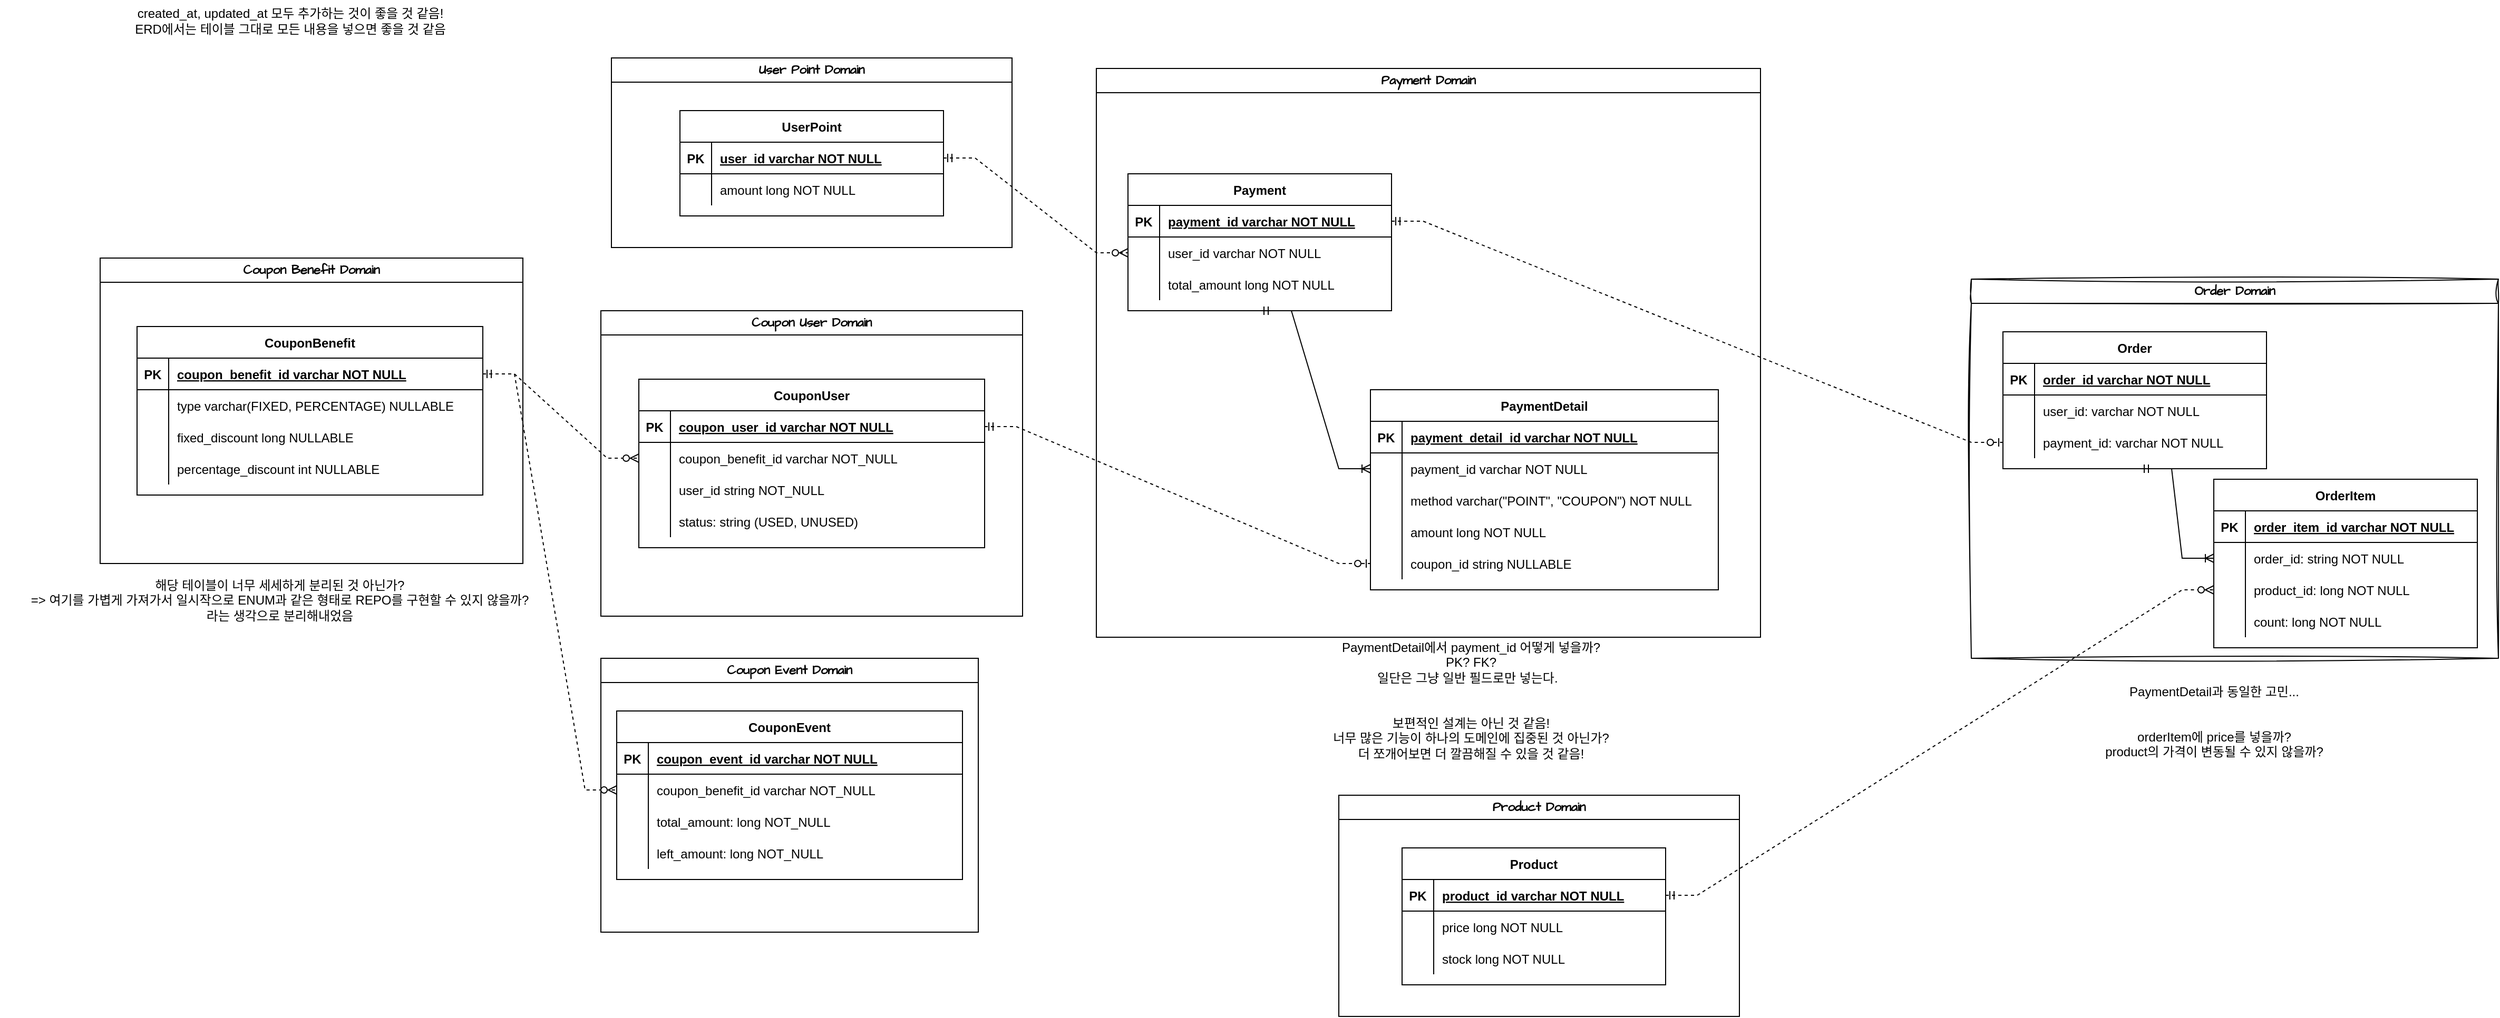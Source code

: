 <mxfile version="26.2.2">
  <diagram id="R2lEEEUBdFMjLlhIrx00" name="Page-1">
    <mxGraphModel dx="2219" dy="795" grid="1" gridSize="10" guides="1" tooltips="1" connect="1" arrows="1" fold="1" page="1" pageScale="1" pageWidth="850" pageHeight="1100" math="0" shadow="0" extFonts="Permanent Marker^https://fonts.googleapis.com/css?family=Permanent+Marker">
      <root>
        <mxCell id="0" />
        <mxCell id="1" parent="0" />
        <mxCell id="3NYh-YT096J-D5SgKYEJ-31" value="User Point Domain" style="swimlane;whiteSpace=wrap;html=1;hachureGap=4;fontFamily=Architects Daughter;fontSource=https%3A%2F%2Ffonts.googleapis.com%2Fcss%3Ffamily%3DArchitects%2BDaughter;" vertex="1" parent="1">
          <mxGeometry x="60" y="160" width="380" height="180" as="geometry" />
        </mxCell>
        <mxCell id="C-vyLk0tnHw3VtMMgP7b-23" value="UserPoint" style="shape=table;startSize=30;container=1;collapsible=1;childLayout=tableLayout;fixedRows=1;rowLines=0;fontStyle=1;align=center;resizeLast=1;" parent="3NYh-YT096J-D5SgKYEJ-31" vertex="1">
          <mxGeometry x="65" y="50" width="250" height="100" as="geometry" />
        </mxCell>
        <mxCell id="C-vyLk0tnHw3VtMMgP7b-24" value="" style="shape=partialRectangle;collapsible=0;dropTarget=0;pointerEvents=0;fillColor=none;points=[[0,0.5],[1,0.5]];portConstraint=eastwest;top=0;left=0;right=0;bottom=1;" parent="C-vyLk0tnHw3VtMMgP7b-23" vertex="1">
          <mxGeometry y="30" width="250" height="30" as="geometry" />
        </mxCell>
        <mxCell id="C-vyLk0tnHw3VtMMgP7b-25" value="PK" style="shape=partialRectangle;overflow=hidden;connectable=0;fillColor=none;top=0;left=0;bottom=0;right=0;fontStyle=1;" parent="C-vyLk0tnHw3VtMMgP7b-24" vertex="1">
          <mxGeometry width="30" height="30" as="geometry">
            <mxRectangle width="30" height="30" as="alternateBounds" />
          </mxGeometry>
        </mxCell>
        <mxCell id="C-vyLk0tnHw3VtMMgP7b-26" value="user_id varchar NOT NULL " style="shape=partialRectangle;overflow=hidden;connectable=0;fillColor=none;top=0;left=0;bottom=0;right=0;align=left;spacingLeft=6;fontStyle=5;" parent="C-vyLk0tnHw3VtMMgP7b-24" vertex="1">
          <mxGeometry x="30" width="220" height="30" as="geometry">
            <mxRectangle width="220" height="30" as="alternateBounds" />
          </mxGeometry>
        </mxCell>
        <mxCell id="C-vyLk0tnHw3VtMMgP7b-27" value="" style="shape=partialRectangle;collapsible=0;dropTarget=0;pointerEvents=0;fillColor=none;points=[[0,0.5],[1,0.5]];portConstraint=eastwest;top=0;left=0;right=0;bottom=0;" parent="C-vyLk0tnHw3VtMMgP7b-23" vertex="1">
          <mxGeometry y="60" width="250" height="30" as="geometry" />
        </mxCell>
        <mxCell id="C-vyLk0tnHw3VtMMgP7b-28" value="" style="shape=partialRectangle;overflow=hidden;connectable=0;fillColor=none;top=0;left=0;bottom=0;right=0;" parent="C-vyLk0tnHw3VtMMgP7b-27" vertex="1">
          <mxGeometry width="30" height="30" as="geometry">
            <mxRectangle width="30" height="30" as="alternateBounds" />
          </mxGeometry>
        </mxCell>
        <mxCell id="C-vyLk0tnHw3VtMMgP7b-29" value="amount long NOT NULL" style="shape=partialRectangle;overflow=hidden;connectable=0;fillColor=none;top=0;left=0;bottom=0;right=0;align=left;spacingLeft=6;" parent="C-vyLk0tnHw3VtMMgP7b-27" vertex="1">
          <mxGeometry x="30" width="220" height="30" as="geometry">
            <mxRectangle width="220" height="30" as="alternateBounds" />
          </mxGeometry>
        </mxCell>
        <mxCell id="3NYh-YT096J-D5SgKYEJ-32" value="Coupon Benefit Domain" style="swimlane;whiteSpace=wrap;html=1;hachureGap=4;fontFamily=Architects Daughter;fontSource=https%3A%2F%2Ffonts.googleapis.com%2Fcss%3Ffamily%3DArchitects%2BDaughter;" vertex="1" parent="1">
          <mxGeometry x="-425" y="350" width="401" height="290" as="geometry" />
        </mxCell>
        <mxCell id="3NYh-YT096J-D5SgKYEJ-33" value="CouponBenefit" style="shape=table;startSize=30;container=1;collapsible=1;childLayout=tableLayout;fixedRows=1;rowLines=0;fontStyle=1;align=center;resizeLast=1;" vertex="1" parent="3NYh-YT096J-D5SgKYEJ-32">
          <mxGeometry x="35" y="65" width="328" height="160" as="geometry" />
        </mxCell>
        <mxCell id="3NYh-YT096J-D5SgKYEJ-34" value="" style="shape=partialRectangle;collapsible=0;dropTarget=0;pointerEvents=0;fillColor=none;points=[[0,0.5],[1,0.5]];portConstraint=eastwest;top=0;left=0;right=0;bottom=1;" vertex="1" parent="3NYh-YT096J-D5SgKYEJ-33">
          <mxGeometry y="30" width="328" height="30" as="geometry" />
        </mxCell>
        <mxCell id="3NYh-YT096J-D5SgKYEJ-35" value="PK" style="shape=partialRectangle;overflow=hidden;connectable=0;fillColor=none;top=0;left=0;bottom=0;right=0;fontStyle=1;" vertex="1" parent="3NYh-YT096J-D5SgKYEJ-34">
          <mxGeometry width="30" height="30" as="geometry">
            <mxRectangle width="30" height="30" as="alternateBounds" />
          </mxGeometry>
        </mxCell>
        <mxCell id="3NYh-YT096J-D5SgKYEJ-36" value="coupon_benefit_id varchar NOT NULL" style="shape=partialRectangle;overflow=hidden;connectable=0;fillColor=none;top=0;left=0;bottom=0;right=0;align=left;spacingLeft=6;fontStyle=5;" vertex="1" parent="3NYh-YT096J-D5SgKYEJ-34">
          <mxGeometry x="30" width="298" height="30" as="geometry">
            <mxRectangle width="298" height="30" as="alternateBounds" />
          </mxGeometry>
        </mxCell>
        <mxCell id="3NYh-YT096J-D5SgKYEJ-247" value="" style="shape=partialRectangle;collapsible=0;dropTarget=0;pointerEvents=0;fillColor=none;points=[[0,0.5],[1,0.5]];portConstraint=eastwest;top=0;left=0;right=0;bottom=0;" vertex="1" parent="3NYh-YT096J-D5SgKYEJ-33">
          <mxGeometry y="60" width="328" height="30" as="geometry" />
        </mxCell>
        <mxCell id="3NYh-YT096J-D5SgKYEJ-248" value="" style="shape=partialRectangle;overflow=hidden;connectable=0;fillColor=none;top=0;left=0;bottom=0;right=0;" vertex="1" parent="3NYh-YT096J-D5SgKYEJ-247">
          <mxGeometry width="30" height="30" as="geometry">
            <mxRectangle width="30" height="30" as="alternateBounds" />
          </mxGeometry>
        </mxCell>
        <mxCell id="3NYh-YT096J-D5SgKYEJ-249" value="type varchar(FIXED, PERCENTAGE) NULLABLE" style="shape=partialRectangle;overflow=hidden;connectable=0;fillColor=none;top=0;left=0;bottom=0;right=0;align=left;spacingLeft=6;" vertex="1" parent="3NYh-YT096J-D5SgKYEJ-247">
          <mxGeometry x="30" width="298" height="30" as="geometry">
            <mxRectangle width="298" height="30" as="alternateBounds" />
          </mxGeometry>
        </mxCell>
        <mxCell id="3NYh-YT096J-D5SgKYEJ-37" value="" style="shape=partialRectangle;collapsible=0;dropTarget=0;pointerEvents=0;fillColor=none;points=[[0,0.5],[1,0.5]];portConstraint=eastwest;top=0;left=0;right=0;bottom=0;" vertex="1" parent="3NYh-YT096J-D5SgKYEJ-33">
          <mxGeometry y="90" width="328" height="30" as="geometry" />
        </mxCell>
        <mxCell id="3NYh-YT096J-D5SgKYEJ-38" value="" style="shape=partialRectangle;overflow=hidden;connectable=0;fillColor=none;top=0;left=0;bottom=0;right=0;" vertex="1" parent="3NYh-YT096J-D5SgKYEJ-37">
          <mxGeometry width="30" height="30" as="geometry">
            <mxRectangle width="30" height="30" as="alternateBounds" />
          </mxGeometry>
        </mxCell>
        <mxCell id="3NYh-YT096J-D5SgKYEJ-39" value="fixed_discount long NULLABLE" style="shape=partialRectangle;overflow=hidden;connectable=0;fillColor=none;top=0;left=0;bottom=0;right=0;align=left;spacingLeft=6;" vertex="1" parent="3NYh-YT096J-D5SgKYEJ-37">
          <mxGeometry x="30" width="298" height="30" as="geometry">
            <mxRectangle width="298" height="30" as="alternateBounds" />
          </mxGeometry>
        </mxCell>
        <mxCell id="3NYh-YT096J-D5SgKYEJ-44" value="" style="shape=partialRectangle;collapsible=0;dropTarget=0;pointerEvents=0;fillColor=none;points=[[0,0.5],[1,0.5]];portConstraint=eastwest;top=0;left=0;right=0;bottom=0;" vertex="1" parent="3NYh-YT096J-D5SgKYEJ-33">
          <mxGeometry y="120" width="328" height="30" as="geometry" />
        </mxCell>
        <mxCell id="3NYh-YT096J-D5SgKYEJ-45" value="" style="shape=partialRectangle;overflow=hidden;connectable=0;fillColor=none;top=0;left=0;bottom=0;right=0;" vertex="1" parent="3NYh-YT096J-D5SgKYEJ-44">
          <mxGeometry width="30" height="30" as="geometry">
            <mxRectangle width="30" height="30" as="alternateBounds" />
          </mxGeometry>
        </mxCell>
        <mxCell id="3NYh-YT096J-D5SgKYEJ-46" value="percentage_discount int NULLABLE" style="shape=partialRectangle;overflow=hidden;connectable=0;fillColor=none;top=0;left=0;bottom=0;right=0;align=left;spacingLeft=6;" vertex="1" parent="3NYh-YT096J-D5SgKYEJ-44">
          <mxGeometry x="30" width="298" height="30" as="geometry">
            <mxRectangle width="298" height="30" as="alternateBounds" />
          </mxGeometry>
        </mxCell>
        <mxCell id="3NYh-YT096J-D5SgKYEJ-71" value="Coupon User Domain" style="swimlane;whiteSpace=wrap;html=1;hachureGap=4;fontFamily=Architects Daughter;fontSource=https%3A%2F%2Ffonts.googleapis.com%2Fcss%3Ffamily%3DArchitects%2BDaughter;" vertex="1" parent="1">
          <mxGeometry x="50" y="400" width="400" height="290" as="geometry" />
        </mxCell>
        <mxCell id="3NYh-YT096J-D5SgKYEJ-58" value="CouponUser" style="shape=table;startSize=30;container=1;collapsible=1;childLayout=tableLayout;fixedRows=1;rowLines=0;fontStyle=1;align=center;resizeLast=1;" vertex="1" parent="3NYh-YT096J-D5SgKYEJ-71">
          <mxGeometry x="36" y="65" width="328" height="160" as="geometry" />
        </mxCell>
        <mxCell id="3NYh-YT096J-D5SgKYEJ-59" value="" style="shape=partialRectangle;collapsible=0;dropTarget=0;pointerEvents=0;fillColor=none;points=[[0,0.5],[1,0.5]];portConstraint=eastwest;top=0;left=0;right=0;bottom=1;" vertex="1" parent="3NYh-YT096J-D5SgKYEJ-58">
          <mxGeometry y="30" width="328" height="30" as="geometry" />
        </mxCell>
        <mxCell id="3NYh-YT096J-D5SgKYEJ-60" value="PK" style="shape=partialRectangle;overflow=hidden;connectable=0;fillColor=none;top=0;left=0;bottom=0;right=0;fontStyle=1;" vertex="1" parent="3NYh-YT096J-D5SgKYEJ-59">
          <mxGeometry width="30" height="30" as="geometry">
            <mxRectangle width="30" height="30" as="alternateBounds" />
          </mxGeometry>
        </mxCell>
        <mxCell id="3NYh-YT096J-D5SgKYEJ-61" value="coupon_user_id varchar NOT NULL " style="shape=partialRectangle;overflow=hidden;connectable=0;fillColor=none;top=0;left=0;bottom=0;right=0;align=left;spacingLeft=6;fontStyle=5;" vertex="1" parent="3NYh-YT096J-D5SgKYEJ-59">
          <mxGeometry x="30" width="298" height="30" as="geometry">
            <mxRectangle width="298" height="30" as="alternateBounds" />
          </mxGeometry>
        </mxCell>
        <mxCell id="3NYh-YT096J-D5SgKYEJ-68" value="" style="shape=partialRectangle;collapsible=0;dropTarget=0;pointerEvents=0;fillColor=none;points=[[0,0.5],[1,0.5]];portConstraint=eastwest;top=0;left=0;right=0;bottom=0;" vertex="1" parent="3NYh-YT096J-D5SgKYEJ-58">
          <mxGeometry y="60" width="328" height="30" as="geometry" />
        </mxCell>
        <mxCell id="3NYh-YT096J-D5SgKYEJ-69" value="" style="shape=partialRectangle;overflow=hidden;connectable=0;fillColor=none;top=0;left=0;bottom=0;right=0;" vertex="1" parent="3NYh-YT096J-D5SgKYEJ-68">
          <mxGeometry width="30" height="30" as="geometry">
            <mxRectangle width="30" height="30" as="alternateBounds" />
          </mxGeometry>
        </mxCell>
        <mxCell id="3NYh-YT096J-D5SgKYEJ-70" value="coupon_benefit_id varchar NOT_NULL" style="shape=partialRectangle;overflow=hidden;connectable=0;fillColor=none;top=0;left=0;bottom=0;right=0;align=left;spacingLeft=6;" vertex="1" parent="3NYh-YT096J-D5SgKYEJ-68">
          <mxGeometry x="30" width="298" height="30" as="geometry">
            <mxRectangle width="298" height="30" as="alternateBounds" />
          </mxGeometry>
        </mxCell>
        <mxCell id="3NYh-YT096J-D5SgKYEJ-62" value="" style="shape=partialRectangle;collapsible=0;dropTarget=0;pointerEvents=0;fillColor=none;points=[[0,0.5],[1,0.5]];portConstraint=eastwest;top=0;left=0;right=0;bottom=0;" vertex="1" parent="3NYh-YT096J-D5SgKYEJ-58">
          <mxGeometry y="90" width="328" height="30" as="geometry" />
        </mxCell>
        <mxCell id="3NYh-YT096J-D5SgKYEJ-63" value="" style="shape=partialRectangle;overflow=hidden;connectable=0;fillColor=none;top=0;left=0;bottom=0;right=0;" vertex="1" parent="3NYh-YT096J-D5SgKYEJ-62">
          <mxGeometry width="30" height="30" as="geometry">
            <mxRectangle width="30" height="30" as="alternateBounds" />
          </mxGeometry>
        </mxCell>
        <mxCell id="3NYh-YT096J-D5SgKYEJ-64" value="user_id string NOT_NULL" style="shape=partialRectangle;overflow=hidden;connectable=0;fillColor=none;top=0;left=0;bottom=0;right=0;align=left;spacingLeft=6;" vertex="1" parent="3NYh-YT096J-D5SgKYEJ-62">
          <mxGeometry x="30" width="298" height="30" as="geometry">
            <mxRectangle width="298" height="30" as="alternateBounds" />
          </mxGeometry>
        </mxCell>
        <mxCell id="3NYh-YT096J-D5SgKYEJ-65" value="" style="shape=partialRectangle;collapsible=0;dropTarget=0;pointerEvents=0;fillColor=none;points=[[0,0.5],[1,0.5]];portConstraint=eastwest;top=0;left=0;right=0;bottom=0;" vertex="1" parent="3NYh-YT096J-D5SgKYEJ-58">
          <mxGeometry y="120" width="328" height="30" as="geometry" />
        </mxCell>
        <mxCell id="3NYh-YT096J-D5SgKYEJ-66" value="" style="shape=partialRectangle;overflow=hidden;connectable=0;fillColor=none;top=0;left=0;bottom=0;right=0;" vertex="1" parent="3NYh-YT096J-D5SgKYEJ-65">
          <mxGeometry width="30" height="30" as="geometry">
            <mxRectangle width="30" height="30" as="alternateBounds" />
          </mxGeometry>
        </mxCell>
        <mxCell id="3NYh-YT096J-D5SgKYEJ-67" value="status: string (USED, UNUSED)" style="shape=partialRectangle;overflow=hidden;connectable=0;fillColor=none;top=0;left=0;bottom=0;right=0;align=left;spacingLeft=6;" vertex="1" parent="3NYh-YT096J-D5SgKYEJ-65">
          <mxGeometry x="30" width="298" height="30" as="geometry">
            <mxRectangle width="298" height="30" as="alternateBounds" />
          </mxGeometry>
        </mxCell>
        <mxCell id="3NYh-YT096J-D5SgKYEJ-80" value="Coupon Event Domain" style="swimlane;whiteSpace=wrap;html=1;hachureGap=4;fontFamily=Architects Daughter;fontSource=https%3A%2F%2Ffonts.googleapis.com%2Fcss%3Ffamily%3DArchitects%2BDaughter;startSize=23;" vertex="1" parent="1">
          <mxGeometry x="50" y="730" width="358" height="260" as="geometry" />
        </mxCell>
        <mxCell id="3NYh-YT096J-D5SgKYEJ-88" value="CouponEvent" style="shape=table;startSize=30;container=1;collapsible=1;childLayout=tableLayout;fixedRows=1;rowLines=0;fontStyle=1;align=center;resizeLast=1;" vertex="1" parent="3NYh-YT096J-D5SgKYEJ-80">
          <mxGeometry x="15" y="50" width="328" height="160" as="geometry" />
        </mxCell>
        <mxCell id="3NYh-YT096J-D5SgKYEJ-89" value="" style="shape=partialRectangle;collapsible=0;dropTarget=0;pointerEvents=0;fillColor=none;points=[[0,0.5],[1,0.5]];portConstraint=eastwest;top=0;left=0;right=0;bottom=1;" vertex="1" parent="3NYh-YT096J-D5SgKYEJ-88">
          <mxGeometry y="30" width="328" height="30" as="geometry" />
        </mxCell>
        <mxCell id="3NYh-YT096J-D5SgKYEJ-90" value="PK" style="shape=partialRectangle;overflow=hidden;connectable=0;fillColor=none;top=0;left=0;bottom=0;right=0;fontStyle=1;" vertex="1" parent="3NYh-YT096J-D5SgKYEJ-89">
          <mxGeometry width="30" height="30" as="geometry">
            <mxRectangle width="30" height="30" as="alternateBounds" />
          </mxGeometry>
        </mxCell>
        <mxCell id="3NYh-YT096J-D5SgKYEJ-91" value="coupon_event_id varchar NOT NULL " style="shape=partialRectangle;overflow=hidden;connectable=0;fillColor=none;top=0;left=0;bottom=0;right=0;align=left;spacingLeft=6;fontStyle=5;" vertex="1" parent="3NYh-YT096J-D5SgKYEJ-89">
          <mxGeometry x="30" width="298" height="30" as="geometry">
            <mxRectangle width="298" height="30" as="alternateBounds" />
          </mxGeometry>
        </mxCell>
        <mxCell id="3NYh-YT096J-D5SgKYEJ-92" value="" style="shape=partialRectangle;collapsible=0;dropTarget=0;pointerEvents=0;fillColor=none;points=[[0,0.5],[1,0.5]];portConstraint=eastwest;top=0;left=0;right=0;bottom=0;" vertex="1" parent="3NYh-YT096J-D5SgKYEJ-88">
          <mxGeometry y="60" width="328" height="30" as="geometry" />
        </mxCell>
        <mxCell id="3NYh-YT096J-D5SgKYEJ-93" value="" style="shape=partialRectangle;overflow=hidden;connectable=0;fillColor=none;top=0;left=0;bottom=0;right=0;" vertex="1" parent="3NYh-YT096J-D5SgKYEJ-92">
          <mxGeometry width="30" height="30" as="geometry">
            <mxRectangle width="30" height="30" as="alternateBounds" />
          </mxGeometry>
        </mxCell>
        <mxCell id="3NYh-YT096J-D5SgKYEJ-94" value="coupon_benefit_id varchar NOT_NULL" style="shape=partialRectangle;overflow=hidden;connectable=0;fillColor=none;top=0;left=0;bottom=0;right=0;align=left;spacingLeft=6;" vertex="1" parent="3NYh-YT096J-D5SgKYEJ-92">
          <mxGeometry x="30" width="298" height="30" as="geometry">
            <mxRectangle width="298" height="30" as="alternateBounds" />
          </mxGeometry>
        </mxCell>
        <mxCell id="3NYh-YT096J-D5SgKYEJ-95" value="" style="shape=partialRectangle;collapsible=0;dropTarget=0;pointerEvents=0;fillColor=none;points=[[0,0.5],[1,0.5]];portConstraint=eastwest;top=0;left=0;right=0;bottom=0;" vertex="1" parent="3NYh-YT096J-D5SgKYEJ-88">
          <mxGeometry y="90" width="328" height="30" as="geometry" />
        </mxCell>
        <mxCell id="3NYh-YT096J-D5SgKYEJ-96" value="" style="shape=partialRectangle;overflow=hidden;connectable=0;fillColor=none;top=0;left=0;bottom=0;right=0;" vertex="1" parent="3NYh-YT096J-D5SgKYEJ-95">
          <mxGeometry width="30" height="30" as="geometry">
            <mxRectangle width="30" height="30" as="alternateBounds" />
          </mxGeometry>
        </mxCell>
        <mxCell id="3NYh-YT096J-D5SgKYEJ-97" value="total_amount: long NOT_NULL" style="shape=partialRectangle;overflow=hidden;connectable=0;fillColor=none;top=0;left=0;bottom=0;right=0;align=left;spacingLeft=6;" vertex="1" parent="3NYh-YT096J-D5SgKYEJ-95">
          <mxGeometry x="30" width="298" height="30" as="geometry">
            <mxRectangle width="298" height="30" as="alternateBounds" />
          </mxGeometry>
        </mxCell>
        <mxCell id="3NYh-YT096J-D5SgKYEJ-98" value="" style="shape=partialRectangle;collapsible=0;dropTarget=0;pointerEvents=0;fillColor=none;points=[[0,0.5],[1,0.5]];portConstraint=eastwest;top=0;left=0;right=0;bottom=0;" vertex="1" parent="3NYh-YT096J-D5SgKYEJ-88">
          <mxGeometry y="120" width="328" height="30" as="geometry" />
        </mxCell>
        <mxCell id="3NYh-YT096J-D5SgKYEJ-99" value="" style="shape=partialRectangle;overflow=hidden;connectable=0;fillColor=none;top=0;left=0;bottom=0;right=0;" vertex="1" parent="3NYh-YT096J-D5SgKYEJ-98">
          <mxGeometry width="30" height="30" as="geometry">
            <mxRectangle width="30" height="30" as="alternateBounds" />
          </mxGeometry>
        </mxCell>
        <mxCell id="3NYh-YT096J-D5SgKYEJ-100" value="left_amount: long NOT_NULL" style="shape=partialRectangle;overflow=hidden;connectable=0;fillColor=none;top=0;left=0;bottom=0;right=0;align=left;spacingLeft=6;" vertex="1" parent="3NYh-YT096J-D5SgKYEJ-98">
          <mxGeometry x="30" width="298" height="30" as="geometry">
            <mxRectangle width="298" height="30" as="alternateBounds" />
          </mxGeometry>
        </mxCell>
        <mxCell id="3NYh-YT096J-D5SgKYEJ-101" value="Payment Domain" style="swimlane;whiteSpace=wrap;html=1;hachureGap=4;fontFamily=Architects Daughter;fontSource=https%3A%2F%2Ffonts.googleapis.com%2Fcss%3Ffamily%3DArchitects%2BDaughter;" vertex="1" parent="1">
          <mxGeometry x="520" y="170" width="630" height="540" as="geometry" />
        </mxCell>
        <mxCell id="3NYh-YT096J-D5SgKYEJ-140" value="PaymentDetail" style="shape=table;startSize=30;container=1;collapsible=1;childLayout=tableLayout;fixedRows=1;rowLines=0;fontStyle=1;align=center;resizeLast=1;" vertex="1" parent="3NYh-YT096J-D5SgKYEJ-101">
          <mxGeometry x="260" y="305" width="330" height="190" as="geometry" />
        </mxCell>
        <mxCell id="3NYh-YT096J-D5SgKYEJ-150" value="" style="shape=partialRectangle;collapsible=0;dropTarget=0;pointerEvents=0;fillColor=none;points=[[0,0.5],[1,0.5]];portConstraint=eastwest;top=0;left=0;right=0;bottom=1;" vertex="1" parent="3NYh-YT096J-D5SgKYEJ-140">
          <mxGeometry y="30" width="330" height="30" as="geometry" />
        </mxCell>
        <mxCell id="3NYh-YT096J-D5SgKYEJ-151" value="PK" style="shape=partialRectangle;overflow=hidden;connectable=0;fillColor=none;top=0;left=0;bottom=0;right=0;fontStyle=1;" vertex="1" parent="3NYh-YT096J-D5SgKYEJ-150">
          <mxGeometry width="30" height="30" as="geometry">
            <mxRectangle width="30" height="30" as="alternateBounds" />
          </mxGeometry>
        </mxCell>
        <mxCell id="3NYh-YT096J-D5SgKYEJ-152" value="payment_detail_id varchar NOT NULL " style="shape=partialRectangle;overflow=hidden;connectable=0;fillColor=none;top=0;left=0;bottom=0;right=0;align=left;spacingLeft=6;fontStyle=5;" vertex="1" parent="3NYh-YT096J-D5SgKYEJ-150">
          <mxGeometry x="30" width="300" height="30" as="geometry">
            <mxRectangle width="300" height="30" as="alternateBounds" />
          </mxGeometry>
        </mxCell>
        <mxCell id="3NYh-YT096J-D5SgKYEJ-144" value="" style="shape=partialRectangle;collapsible=0;dropTarget=0;pointerEvents=0;fillColor=none;points=[[0,0.5],[1,0.5]];portConstraint=eastwest;top=0;left=0;right=0;bottom=0;" vertex="1" parent="3NYh-YT096J-D5SgKYEJ-140">
          <mxGeometry y="60" width="330" height="30" as="geometry" />
        </mxCell>
        <mxCell id="3NYh-YT096J-D5SgKYEJ-145" value="" style="shape=partialRectangle;overflow=hidden;connectable=0;fillColor=none;top=0;left=0;bottom=0;right=0;" vertex="1" parent="3NYh-YT096J-D5SgKYEJ-144">
          <mxGeometry width="30" height="30" as="geometry">
            <mxRectangle width="30" height="30" as="alternateBounds" />
          </mxGeometry>
        </mxCell>
        <mxCell id="3NYh-YT096J-D5SgKYEJ-146" value="payment_id varchar NOT NULL " style="shape=partialRectangle;overflow=hidden;connectable=0;fillColor=none;top=0;left=0;bottom=0;right=0;align=left;spacingLeft=6;" vertex="1" parent="3NYh-YT096J-D5SgKYEJ-144">
          <mxGeometry x="30" width="300" height="30" as="geometry">
            <mxRectangle width="300" height="30" as="alternateBounds" />
          </mxGeometry>
        </mxCell>
        <mxCell id="3NYh-YT096J-D5SgKYEJ-160" value="" style="shape=partialRectangle;collapsible=0;dropTarget=0;pointerEvents=0;fillColor=none;points=[[0,0.5],[1,0.5]];portConstraint=eastwest;top=0;left=0;right=0;bottom=0;" vertex="1" parent="3NYh-YT096J-D5SgKYEJ-140">
          <mxGeometry y="90" width="330" height="30" as="geometry" />
        </mxCell>
        <mxCell id="3NYh-YT096J-D5SgKYEJ-161" value="" style="shape=partialRectangle;overflow=hidden;connectable=0;fillColor=none;top=0;left=0;bottom=0;right=0;" vertex="1" parent="3NYh-YT096J-D5SgKYEJ-160">
          <mxGeometry width="30" height="30" as="geometry">
            <mxRectangle width="30" height="30" as="alternateBounds" />
          </mxGeometry>
        </mxCell>
        <mxCell id="3NYh-YT096J-D5SgKYEJ-162" value="method varchar(&quot;POINT&quot;, &quot;COUPON&quot;) NOT NULL " style="shape=partialRectangle;overflow=hidden;connectable=0;fillColor=none;top=0;left=0;bottom=0;right=0;align=left;spacingLeft=6;" vertex="1" parent="3NYh-YT096J-D5SgKYEJ-160">
          <mxGeometry x="30" width="300" height="30" as="geometry">
            <mxRectangle width="300" height="30" as="alternateBounds" />
          </mxGeometry>
        </mxCell>
        <mxCell id="3NYh-YT096J-D5SgKYEJ-147" value="" style="shape=partialRectangle;collapsible=0;dropTarget=0;pointerEvents=0;fillColor=none;points=[[0,0.5],[1,0.5]];portConstraint=eastwest;top=0;left=0;right=0;bottom=0;" vertex="1" parent="3NYh-YT096J-D5SgKYEJ-140">
          <mxGeometry y="120" width="330" height="30" as="geometry" />
        </mxCell>
        <mxCell id="3NYh-YT096J-D5SgKYEJ-148" value="" style="shape=partialRectangle;overflow=hidden;connectable=0;fillColor=none;top=0;left=0;bottom=0;right=0;" vertex="1" parent="3NYh-YT096J-D5SgKYEJ-147">
          <mxGeometry width="30" height="30" as="geometry">
            <mxRectangle width="30" height="30" as="alternateBounds" />
          </mxGeometry>
        </mxCell>
        <mxCell id="3NYh-YT096J-D5SgKYEJ-149" value="amount long NOT NULL" style="shape=partialRectangle;overflow=hidden;connectable=0;fillColor=none;top=0;left=0;bottom=0;right=0;align=left;spacingLeft=6;" vertex="1" parent="3NYh-YT096J-D5SgKYEJ-147">
          <mxGeometry x="30" width="300" height="30" as="geometry">
            <mxRectangle width="300" height="30" as="alternateBounds" />
          </mxGeometry>
        </mxCell>
        <mxCell id="3NYh-YT096J-D5SgKYEJ-156" value="" style="shape=partialRectangle;collapsible=0;dropTarget=0;pointerEvents=0;fillColor=none;points=[[0,0.5],[1,0.5]];portConstraint=eastwest;top=0;left=0;right=0;bottom=0;" vertex="1" parent="3NYh-YT096J-D5SgKYEJ-140">
          <mxGeometry y="150" width="330" height="30" as="geometry" />
        </mxCell>
        <mxCell id="3NYh-YT096J-D5SgKYEJ-157" value="" style="shape=partialRectangle;overflow=hidden;connectable=0;fillColor=none;top=0;left=0;bottom=0;right=0;" vertex="1" parent="3NYh-YT096J-D5SgKYEJ-156">
          <mxGeometry width="30" height="30" as="geometry">
            <mxRectangle width="30" height="30" as="alternateBounds" />
          </mxGeometry>
        </mxCell>
        <mxCell id="3NYh-YT096J-D5SgKYEJ-158" value="coupon_id string NULLABLE" style="shape=partialRectangle;overflow=hidden;connectable=0;fillColor=none;top=0;left=0;bottom=0;right=0;align=left;spacingLeft=6;" vertex="1" parent="3NYh-YT096J-D5SgKYEJ-156">
          <mxGeometry x="30" width="300" height="30" as="geometry">
            <mxRectangle width="300" height="30" as="alternateBounds" />
          </mxGeometry>
        </mxCell>
        <mxCell id="3NYh-YT096J-D5SgKYEJ-129" value="Payment" style="shape=table;startSize=30;container=1;collapsible=1;childLayout=tableLayout;fixedRows=1;rowLines=0;fontStyle=1;align=center;resizeLast=1;" vertex="1" parent="1">
          <mxGeometry x="550" y="270" width="250" height="130" as="geometry" />
        </mxCell>
        <mxCell id="3NYh-YT096J-D5SgKYEJ-130" value="" style="shape=partialRectangle;collapsible=0;dropTarget=0;pointerEvents=0;fillColor=none;points=[[0,0.5],[1,0.5]];portConstraint=eastwest;top=0;left=0;right=0;bottom=1;" vertex="1" parent="3NYh-YT096J-D5SgKYEJ-129">
          <mxGeometry y="30" width="250" height="30" as="geometry" />
        </mxCell>
        <mxCell id="3NYh-YT096J-D5SgKYEJ-131" value="PK" style="shape=partialRectangle;overflow=hidden;connectable=0;fillColor=none;top=0;left=0;bottom=0;right=0;fontStyle=1;" vertex="1" parent="3NYh-YT096J-D5SgKYEJ-130">
          <mxGeometry width="30" height="30" as="geometry">
            <mxRectangle width="30" height="30" as="alternateBounds" />
          </mxGeometry>
        </mxCell>
        <mxCell id="3NYh-YT096J-D5SgKYEJ-132" value="payment_id varchar NOT NULL " style="shape=partialRectangle;overflow=hidden;connectable=0;fillColor=none;top=0;left=0;bottom=0;right=0;align=left;spacingLeft=6;fontStyle=5;" vertex="1" parent="3NYh-YT096J-D5SgKYEJ-130">
          <mxGeometry x="30" width="220" height="30" as="geometry">
            <mxRectangle width="220" height="30" as="alternateBounds" />
          </mxGeometry>
        </mxCell>
        <mxCell id="3NYh-YT096J-D5SgKYEJ-153" value="" style="shape=partialRectangle;collapsible=0;dropTarget=0;pointerEvents=0;fillColor=none;points=[[0,0.5],[1,0.5]];portConstraint=eastwest;top=0;left=0;right=0;bottom=0;" vertex="1" parent="3NYh-YT096J-D5SgKYEJ-129">
          <mxGeometry y="60" width="250" height="30" as="geometry" />
        </mxCell>
        <mxCell id="3NYh-YT096J-D5SgKYEJ-154" value="" style="shape=partialRectangle;overflow=hidden;connectable=0;fillColor=none;top=0;left=0;bottom=0;right=0;" vertex="1" parent="3NYh-YT096J-D5SgKYEJ-153">
          <mxGeometry width="30" height="30" as="geometry">
            <mxRectangle width="30" height="30" as="alternateBounds" />
          </mxGeometry>
        </mxCell>
        <mxCell id="3NYh-YT096J-D5SgKYEJ-155" value="user_id varchar NOT NULL" style="shape=partialRectangle;overflow=hidden;connectable=0;fillColor=none;top=0;left=0;bottom=0;right=0;align=left;spacingLeft=6;" vertex="1" parent="3NYh-YT096J-D5SgKYEJ-153">
          <mxGeometry x="30" width="220" height="30" as="geometry">
            <mxRectangle width="220" height="30" as="alternateBounds" />
          </mxGeometry>
        </mxCell>
        <mxCell id="3NYh-YT096J-D5SgKYEJ-133" value="" style="shape=partialRectangle;collapsible=0;dropTarget=0;pointerEvents=0;fillColor=none;points=[[0,0.5],[1,0.5]];portConstraint=eastwest;top=0;left=0;right=0;bottom=0;" vertex="1" parent="3NYh-YT096J-D5SgKYEJ-129">
          <mxGeometry y="90" width="250" height="30" as="geometry" />
        </mxCell>
        <mxCell id="3NYh-YT096J-D5SgKYEJ-134" value="" style="shape=partialRectangle;overflow=hidden;connectable=0;fillColor=none;top=0;left=0;bottom=0;right=0;" vertex="1" parent="3NYh-YT096J-D5SgKYEJ-133">
          <mxGeometry width="30" height="30" as="geometry">
            <mxRectangle width="30" height="30" as="alternateBounds" />
          </mxGeometry>
        </mxCell>
        <mxCell id="3NYh-YT096J-D5SgKYEJ-135" value="total_amount long NOT NULL" style="shape=partialRectangle;overflow=hidden;connectable=0;fillColor=none;top=0;left=0;bottom=0;right=0;align=left;spacingLeft=6;" vertex="1" parent="3NYh-YT096J-D5SgKYEJ-133">
          <mxGeometry x="30" width="220" height="30" as="geometry">
            <mxRectangle width="220" height="30" as="alternateBounds" />
          </mxGeometry>
        </mxCell>
        <mxCell id="3NYh-YT096J-D5SgKYEJ-164" value="" style="edgeStyle=entityRelationEdgeStyle;fontSize=12;html=1;endArrow=ERoneToMany;startArrow=ERmandOne;rounded=0;hachureGap=4;fontFamily=Architects Daughter;fontSource=https%3A%2F%2Ffonts.googleapis.com%2Fcss%3Ffamily%3DArchitects%2BDaughter;exitX=0.5;exitY=1;exitDx=0;exitDy=0;" edge="1" parent="1" source="3NYh-YT096J-D5SgKYEJ-129" target="3NYh-YT096J-D5SgKYEJ-144">
          <mxGeometry width="100" height="100" relative="1" as="geometry">
            <mxPoint x="980" y="410" as="sourcePoint" />
            <mxPoint x="1080" y="310" as="targetPoint" />
            <Array as="points">
              <mxPoint x="710" y="450" />
            </Array>
          </mxGeometry>
        </mxCell>
        <mxCell id="3NYh-YT096J-D5SgKYEJ-169" value="" style="edgeStyle=entityRelationEdgeStyle;fontSize=12;html=1;endArrow=ERzeroToOne;startArrow=ERmandOne;rounded=0;exitX=1;exitY=0.5;exitDx=0;exitDy=0;entryX=0;entryY=0.5;entryDx=0;entryDy=0;dashed=1;" edge="1" parent="1" source="3NYh-YT096J-D5SgKYEJ-59" target="3NYh-YT096J-D5SgKYEJ-156">
          <mxGeometry width="100" height="100" relative="1" as="geometry">
            <mxPoint x="520" y="650" as="sourcePoint" />
            <mxPoint x="620" y="550" as="targetPoint" />
          </mxGeometry>
        </mxCell>
        <mxCell id="3NYh-YT096J-D5SgKYEJ-171" value="" style="edgeStyle=entityRelationEdgeStyle;fontSize=12;html=1;endArrow=ERzeroToMany;startArrow=ERmandOne;rounded=0;dashed=1;" edge="1" parent="1" source="3NYh-YT096J-D5SgKYEJ-34" target="3NYh-YT096J-D5SgKYEJ-68">
          <mxGeometry width="100" height="100" relative="1" as="geometry">
            <mxPoint x="-30" y="520" as="sourcePoint" />
            <mxPoint x="70" y="420" as="targetPoint" />
          </mxGeometry>
        </mxCell>
        <mxCell id="3NYh-YT096J-D5SgKYEJ-173" value="" style="edgeStyle=entityRelationEdgeStyle;fontSize=12;html=1;endArrow=ERzeroToMany;startArrow=ERmandOne;rounded=0;dashed=1;" edge="1" parent="1" source="3NYh-YT096J-D5SgKYEJ-34" target="3NYh-YT096J-D5SgKYEJ-92">
          <mxGeometry width="100" height="100" relative="1" as="geometry">
            <mxPoint x="-50" y="535" as="sourcePoint" />
            <mxPoint x="96" y="550" as="targetPoint" />
          </mxGeometry>
        </mxCell>
        <mxCell id="3NYh-YT096J-D5SgKYEJ-174" value="" style="edgeStyle=entityRelationEdgeStyle;fontSize=12;html=1;endArrow=ERzeroToMany;startArrow=ERmandOne;rounded=0;dashed=1;entryX=0;entryY=0.5;entryDx=0;entryDy=0;exitX=1;exitY=0.5;exitDx=0;exitDy=0;" edge="1" parent="1" source="C-vyLk0tnHw3VtMMgP7b-24" target="3NYh-YT096J-D5SgKYEJ-153">
          <mxGeometry width="100" height="100" relative="1" as="geometry">
            <mxPoint x="374" y="340" as="sourcePoint" />
            <mxPoint x="520" y="355" as="targetPoint" />
          </mxGeometry>
        </mxCell>
        <mxCell id="3NYh-YT096J-D5SgKYEJ-175" value="Product Domain" style="swimlane;whiteSpace=wrap;html=1;hachureGap=4;fontFamily=Architects Daughter;fontSource=https%3A%2F%2Ffonts.googleapis.com%2Fcss%3Ffamily%3DArchitects%2BDaughter;" vertex="1" parent="1">
          <mxGeometry x="750" y="860" width="380" height="210" as="geometry" />
        </mxCell>
        <mxCell id="3NYh-YT096J-D5SgKYEJ-176" value="Product" style="shape=table;startSize=30;container=1;collapsible=1;childLayout=tableLayout;fixedRows=1;rowLines=0;fontStyle=1;align=center;resizeLast=1;" vertex="1" parent="3NYh-YT096J-D5SgKYEJ-175">
          <mxGeometry x="60" y="50" width="250" height="130" as="geometry" />
        </mxCell>
        <mxCell id="3NYh-YT096J-D5SgKYEJ-177" value="" style="shape=partialRectangle;collapsible=0;dropTarget=0;pointerEvents=0;fillColor=none;points=[[0,0.5],[1,0.5]];portConstraint=eastwest;top=0;left=0;right=0;bottom=1;" vertex="1" parent="3NYh-YT096J-D5SgKYEJ-176">
          <mxGeometry y="30" width="250" height="30" as="geometry" />
        </mxCell>
        <mxCell id="3NYh-YT096J-D5SgKYEJ-178" value="PK" style="shape=partialRectangle;overflow=hidden;connectable=0;fillColor=none;top=0;left=0;bottom=0;right=0;fontStyle=1;" vertex="1" parent="3NYh-YT096J-D5SgKYEJ-177">
          <mxGeometry width="30" height="30" as="geometry">
            <mxRectangle width="30" height="30" as="alternateBounds" />
          </mxGeometry>
        </mxCell>
        <mxCell id="3NYh-YT096J-D5SgKYEJ-179" value="product_id varchar NOT NULL " style="shape=partialRectangle;overflow=hidden;connectable=0;fillColor=none;top=0;left=0;bottom=0;right=0;align=left;spacingLeft=6;fontStyle=5;" vertex="1" parent="3NYh-YT096J-D5SgKYEJ-177">
          <mxGeometry x="30" width="220" height="30" as="geometry">
            <mxRectangle width="220" height="30" as="alternateBounds" />
          </mxGeometry>
        </mxCell>
        <mxCell id="3NYh-YT096J-D5SgKYEJ-180" value="" style="shape=partialRectangle;collapsible=0;dropTarget=0;pointerEvents=0;fillColor=none;points=[[0,0.5],[1,0.5]];portConstraint=eastwest;top=0;left=0;right=0;bottom=0;" vertex="1" parent="3NYh-YT096J-D5SgKYEJ-176">
          <mxGeometry y="60" width="250" height="30" as="geometry" />
        </mxCell>
        <mxCell id="3NYh-YT096J-D5SgKYEJ-181" value="" style="shape=partialRectangle;overflow=hidden;connectable=0;fillColor=none;top=0;left=0;bottom=0;right=0;" vertex="1" parent="3NYh-YT096J-D5SgKYEJ-180">
          <mxGeometry width="30" height="30" as="geometry">
            <mxRectangle width="30" height="30" as="alternateBounds" />
          </mxGeometry>
        </mxCell>
        <mxCell id="3NYh-YT096J-D5SgKYEJ-182" value="price long NOT NULL" style="shape=partialRectangle;overflow=hidden;connectable=0;fillColor=none;top=0;left=0;bottom=0;right=0;align=left;spacingLeft=6;" vertex="1" parent="3NYh-YT096J-D5SgKYEJ-180">
          <mxGeometry x="30" width="220" height="30" as="geometry">
            <mxRectangle width="220" height="30" as="alternateBounds" />
          </mxGeometry>
        </mxCell>
        <mxCell id="3NYh-YT096J-D5SgKYEJ-183" value="" style="shape=partialRectangle;collapsible=0;dropTarget=0;pointerEvents=0;fillColor=none;points=[[0,0.5],[1,0.5]];portConstraint=eastwest;top=0;left=0;right=0;bottom=0;" vertex="1" parent="3NYh-YT096J-D5SgKYEJ-176">
          <mxGeometry y="90" width="250" height="30" as="geometry" />
        </mxCell>
        <mxCell id="3NYh-YT096J-D5SgKYEJ-184" value="" style="shape=partialRectangle;overflow=hidden;connectable=0;fillColor=none;top=0;left=0;bottom=0;right=0;" vertex="1" parent="3NYh-YT096J-D5SgKYEJ-183">
          <mxGeometry width="30" height="30" as="geometry">
            <mxRectangle width="30" height="30" as="alternateBounds" />
          </mxGeometry>
        </mxCell>
        <mxCell id="3NYh-YT096J-D5SgKYEJ-185" value="stock long NOT NULL" style="shape=partialRectangle;overflow=hidden;connectable=0;fillColor=none;top=0;left=0;bottom=0;right=0;align=left;spacingLeft=6;" vertex="1" parent="3NYh-YT096J-D5SgKYEJ-183">
          <mxGeometry x="30" width="220" height="30" as="geometry">
            <mxRectangle width="220" height="30" as="alternateBounds" />
          </mxGeometry>
        </mxCell>
        <mxCell id="3NYh-YT096J-D5SgKYEJ-186" value="Order Domain" style="swimlane;whiteSpace=wrap;html=1;sketch=1;hachureGap=4;jiggle=2;curveFitting=1;fontFamily=Architects Daughter;fontSource=https%3A%2F%2Ffonts.googleapis.com%2Fcss%3Ffamily%3DArchitects%2BDaughter;" vertex="1" parent="1">
          <mxGeometry x="1350" y="370" width="500" height="360" as="geometry" />
        </mxCell>
        <mxCell id="3NYh-YT096J-D5SgKYEJ-222" value="OrderItem" style="shape=table;startSize=30;container=1;collapsible=1;childLayout=tableLayout;fixedRows=1;rowLines=0;fontStyle=1;align=center;resizeLast=1;" vertex="1" parent="3NYh-YT096J-D5SgKYEJ-186">
          <mxGeometry x="230" y="190" width="250" height="160" as="geometry" />
        </mxCell>
        <mxCell id="3NYh-YT096J-D5SgKYEJ-223" value="" style="shape=partialRectangle;collapsible=0;dropTarget=0;pointerEvents=0;fillColor=none;points=[[0,0.5],[1,0.5]];portConstraint=eastwest;top=0;left=0;right=0;bottom=1;" vertex="1" parent="3NYh-YT096J-D5SgKYEJ-222">
          <mxGeometry y="30" width="250" height="30" as="geometry" />
        </mxCell>
        <mxCell id="3NYh-YT096J-D5SgKYEJ-224" value="PK" style="shape=partialRectangle;overflow=hidden;connectable=0;fillColor=none;top=0;left=0;bottom=0;right=0;fontStyle=1;" vertex="1" parent="3NYh-YT096J-D5SgKYEJ-223">
          <mxGeometry width="30" height="30" as="geometry">
            <mxRectangle width="30" height="30" as="alternateBounds" />
          </mxGeometry>
        </mxCell>
        <mxCell id="3NYh-YT096J-D5SgKYEJ-225" value="order_item_id varchar NOT NULL " style="shape=partialRectangle;overflow=hidden;connectable=0;fillColor=none;top=0;left=0;bottom=0;right=0;align=left;spacingLeft=6;fontStyle=5;" vertex="1" parent="3NYh-YT096J-D5SgKYEJ-223">
          <mxGeometry x="30" width="220" height="30" as="geometry">
            <mxRectangle width="220" height="30" as="alternateBounds" />
          </mxGeometry>
        </mxCell>
        <mxCell id="3NYh-YT096J-D5SgKYEJ-226" value="" style="shape=partialRectangle;collapsible=0;dropTarget=0;pointerEvents=0;fillColor=none;points=[[0,0.5],[1,0.5]];portConstraint=eastwest;top=0;left=0;right=0;bottom=0;" vertex="1" parent="3NYh-YT096J-D5SgKYEJ-222">
          <mxGeometry y="60" width="250" height="30" as="geometry" />
        </mxCell>
        <mxCell id="3NYh-YT096J-D5SgKYEJ-227" value="" style="shape=partialRectangle;overflow=hidden;connectable=0;fillColor=none;top=0;left=0;bottom=0;right=0;" vertex="1" parent="3NYh-YT096J-D5SgKYEJ-226">
          <mxGeometry width="30" height="30" as="geometry">
            <mxRectangle width="30" height="30" as="alternateBounds" />
          </mxGeometry>
        </mxCell>
        <mxCell id="3NYh-YT096J-D5SgKYEJ-228" value="order_id: string NOT NULL" style="shape=partialRectangle;overflow=hidden;connectable=0;fillColor=none;top=0;left=0;bottom=0;right=0;align=left;spacingLeft=6;" vertex="1" parent="3NYh-YT096J-D5SgKYEJ-226">
          <mxGeometry x="30" width="220" height="30" as="geometry">
            <mxRectangle width="220" height="30" as="alternateBounds" />
          </mxGeometry>
        </mxCell>
        <mxCell id="3NYh-YT096J-D5SgKYEJ-240" value="" style="shape=partialRectangle;collapsible=0;dropTarget=0;pointerEvents=0;fillColor=none;points=[[0,0.5],[1,0.5]];portConstraint=eastwest;top=0;left=0;right=0;bottom=0;" vertex="1" parent="3NYh-YT096J-D5SgKYEJ-222">
          <mxGeometry y="90" width="250" height="30" as="geometry" />
        </mxCell>
        <mxCell id="3NYh-YT096J-D5SgKYEJ-241" value="" style="shape=partialRectangle;overflow=hidden;connectable=0;fillColor=none;top=0;left=0;bottom=0;right=0;" vertex="1" parent="3NYh-YT096J-D5SgKYEJ-240">
          <mxGeometry width="30" height="30" as="geometry">
            <mxRectangle width="30" height="30" as="alternateBounds" />
          </mxGeometry>
        </mxCell>
        <mxCell id="3NYh-YT096J-D5SgKYEJ-242" value="product_id: long NOT NULL" style="shape=partialRectangle;overflow=hidden;connectable=0;fillColor=none;top=0;left=0;bottom=0;right=0;align=left;spacingLeft=6;" vertex="1" parent="3NYh-YT096J-D5SgKYEJ-240">
          <mxGeometry x="30" width="220" height="30" as="geometry">
            <mxRectangle width="220" height="30" as="alternateBounds" />
          </mxGeometry>
        </mxCell>
        <mxCell id="3NYh-YT096J-D5SgKYEJ-237" value="" style="shape=partialRectangle;collapsible=0;dropTarget=0;pointerEvents=0;fillColor=none;points=[[0,0.5],[1,0.5]];portConstraint=eastwest;top=0;left=0;right=0;bottom=0;" vertex="1" parent="3NYh-YT096J-D5SgKYEJ-222">
          <mxGeometry y="120" width="250" height="30" as="geometry" />
        </mxCell>
        <mxCell id="3NYh-YT096J-D5SgKYEJ-238" value="" style="shape=partialRectangle;overflow=hidden;connectable=0;fillColor=none;top=0;left=0;bottom=0;right=0;" vertex="1" parent="3NYh-YT096J-D5SgKYEJ-237">
          <mxGeometry width="30" height="30" as="geometry">
            <mxRectangle width="30" height="30" as="alternateBounds" />
          </mxGeometry>
        </mxCell>
        <mxCell id="3NYh-YT096J-D5SgKYEJ-239" value="count: long NOT NULL" style="shape=partialRectangle;overflow=hidden;connectable=0;fillColor=none;top=0;left=0;bottom=0;right=0;align=left;spacingLeft=6;" vertex="1" parent="3NYh-YT096J-D5SgKYEJ-237">
          <mxGeometry x="30" width="220" height="30" as="geometry">
            <mxRectangle width="220" height="30" as="alternateBounds" />
          </mxGeometry>
        </mxCell>
        <mxCell id="3NYh-YT096J-D5SgKYEJ-243" value="" style="edgeStyle=entityRelationEdgeStyle;fontSize=12;html=1;endArrow=ERoneToMany;startArrow=ERmandOne;rounded=0;hachureGap=4;fontFamily=Architects Daughter;fontSource=https%3A%2F%2Ffonts.googleapis.com%2Fcss%3Ffamily%3DArchitects%2BDaughter;" edge="1" parent="3NYh-YT096J-D5SgKYEJ-186" target="3NYh-YT096J-D5SgKYEJ-226">
          <mxGeometry width="100" height="100" relative="1" as="geometry">
            <mxPoint x="160" y="180" as="sourcePoint" />
            <mxPoint x="215" y="350" as="targetPoint" />
            <Array as="points">
              <mxPoint x="145" y="250" />
            </Array>
          </mxGeometry>
        </mxCell>
        <mxCell id="3NYh-YT096J-D5SgKYEJ-202" value="Order" style="shape=table;startSize=30;container=1;collapsible=1;childLayout=tableLayout;fixedRows=1;rowLines=0;fontStyle=1;align=center;resizeLast=1;" vertex="1" parent="3NYh-YT096J-D5SgKYEJ-186">
          <mxGeometry x="30" y="50" width="250" height="130" as="geometry" />
        </mxCell>
        <mxCell id="3NYh-YT096J-D5SgKYEJ-203" value="" style="shape=partialRectangle;collapsible=0;dropTarget=0;pointerEvents=0;fillColor=none;points=[[0,0.5],[1,0.5]];portConstraint=eastwest;top=0;left=0;right=0;bottom=1;" vertex="1" parent="3NYh-YT096J-D5SgKYEJ-202">
          <mxGeometry y="30" width="250" height="30" as="geometry" />
        </mxCell>
        <mxCell id="3NYh-YT096J-D5SgKYEJ-204" value="PK" style="shape=partialRectangle;overflow=hidden;connectable=0;fillColor=none;top=0;left=0;bottom=0;right=0;fontStyle=1;" vertex="1" parent="3NYh-YT096J-D5SgKYEJ-203">
          <mxGeometry width="30" height="30" as="geometry">
            <mxRectangle width="30" height="30" as="alternateBounds" />
          </mxGeometry>
        </mxCell>
        <mxCell id="3NYh-YT096J-D5SgKYEJ-205" value="order_id varchar NOT NULL " style="shape=partialRectangle;overflow=hidden;connectable=0;fillColor=none;top=0;left=0;bottom=0;right=0;align=left;spacingLeft=6;fontStyle=5;" vertex="1" parent="3NYh-YT096J-D5SgKYEJ-203">
          <mxGeometry x="30" width="220" height="30" as="geometry">
            <mxRectangle width="220" height="30" as="alternateBounds" />
          </mxGeometry>
        </mxCell>
        <mxCell id="3NYh-YT096J-D5SgKYEJ-206" value="" style="shape=partialRectangle;collapsible=0;dropTarget=0;pointerEvents=0;fillColor=none;points=[[0,0.5],[1,0.5]];portConstraint=eastwest;top=0;left=0;right=0;bottom=0;" vertex="1" parent="3NYh-YT096J-D5SgKYEJ-202">
          <mxGeometry y="60" width="250" height="30" as="geometry" />
        </mxCell>
        <mxCell id="3NYh-YT096J-D5SgKYEJ-207" value="" style="shape=partialRectangle;overflow=hidden;connectable=0;fillColor=none;top=0;left=0;bottom=0;right=0;" vertex="1" parent="3NYh-YT096J-D5SgKYEJ-206">
          <mxGeometry width="30" height="30" as="geometry">
            <mxRectangle width="30" height="30" as="alternateBounds" />
          </mxGeometry>
        </mxCell>
        <mxCell id="3NYh-YT096J-D5SgKYEJ-208" value="user_id: varchar NOT NULL" style="shape=partialRectangle;overflow=hidden;connectable=0;fillColor=none;top=0;left=0;bottom=0;right=0;align=left;spacingLeft=6;" vertex="1" parent="3NYh-YT096J-D5SgKYEJ-206">
          <mxGeometry x="30" width="220" height="30" as="geometry">
            <mxRectangle width="220" height="30" as="alternateBounds" />
          </mxGeometry>
        </mxCell>
        <mxCell id="3NYh-YT096J-D5SgKYEJ-209" value="" style="shape=partialRectangle;collapsible=0;dropTarget=0;pointerEvents=0;fillColor=none;points=[[0,0.5],[1,0.5]];portConstraint=eastwest;top=0;left=0;right=0;bottom=0;" vertex="1" parent="3NYh-YT096J-D5SgKYEJ-202">
          <mxGeometry y="90" width="250" height="30" as="geometry" />
        </mxCell>
        <mxCell id="3NYh-YT096J-D5SgKYEJ-210" value="" style="shape=partialRectangle;overflow=hidden;connectable=0;fillColor=none;top=0;left=0;bottom=0;right=0;" vertex="1" parent="3NYh-YT096J-D5SgKYEJ-209">
          <mxGeometry width="30" height="30" as="geometry">
            <mxRectangle width="30" height="30" as="alternateBounds" />
          </mxGeometry>
        </mxCell>
        <mxCell id="3NYh-YT096J-D5SgKYEJ-211" value="payment_id: varchar NOT NULL" style="shape=partialRectangle;overflow=hidden;connectable=0;fillColor=none;top=0;left=0;bottom=0;right=0;align=left;spacingLeft=6;" vertex="1" parent="3NYh-YT096J-D5SgKYEJ-209">
          <mxGeometry x="30" width="220" height="30" as="geometry">
            <mxRectangle width="220" height="30" as="alternateBounds" />
          </mxGeometry>
        </mxCell>
        <mxCell id="3NYh-YT096J-D5SgKYEJ-235" value="PaymentDetail에서 payment_id 어떻게 넣을까? &lt;br&gt;PK? FK? &lt;br&gt;일단은 그냥 일반 필드로만 넣는다.&amp;nbsp;&amp;nbsp;&lt;div&gt;&lt;br&gt;&lt;/div&gt;&lt;div&gt;&lt;br&gt;&lt;/div&gt;&lt;div&gt;보편적인 설계는 아닌 것 같음!&lt;br&gt;너무 많은 기능이 하나의 도메인에 집중된 것 아닌가?&lt;br&gt;더 쪼개어보면 더 깔끔해질 수 있을 것 같음!&lt;/div&gt;" style="text;html=1;align=center;verticalAlign=middle;resizable=0;points=[];autosize=1;strokeColor=none;fillColor=none;" vertex="1" parent="1">
          <mxGeometry x="720" y="705" width="310" height="130" as="geometry" />
        </mxCell>
        <mxCell id="3NYh-YT096J-D5SgKYEJ-236" value="PaymentDetail과 동일한 고민...&lt;br&gt;&lt;br&gt;&lt;br&gt;orderItem에 price를 넣을까?&lt;br&gt;product의 가격이 변동될 수 있지 않을까?" style="text;html=1;align=center;verticalAlign=middle;resizable=0;points=[];autosize=1;strokeColor=none;fillColor=none;" vertex="1" parent="1">
          <mxGeometry x="1460" y="745" width="240" height="90" as="geometry" />
        </mxCell>
        <mxCell id="3NYh-YT096J-D5SgKYEJ-244" value="" style="edgeStyle=entityRelationEdgeStyle;fontSize=12;html=1;endArrow=ERzeroToMany;startArrow=ERmandOne;rounded=0;dashed=1;" edge="1" parent="1" source="3NYh-YT096J-D5SgKYEJ-177" target="3NYh-YT096J-D5SgKYEJ-240">
          <mxGeometry width="100" height="100" relative="1" as="geometry">
            <mxPoint x="1130" y="30" as="sourcePoint" />
            <mxPoint x="1305" y="120" as="targetPoint" />
          </mxGeometry>
        </mxCell>
        <mxCell id="3NYh-YT096J-D5SgKYEJ-245" value="" style="edgeStyle=entityRelationEdgeStyle;fontSize=12;html=1;endArrow=ERzeroToOne;startArrow=ERmandOne;rounded=0;dashed=1;" edge="1" parent="1" source="3NYh-YT096J-D5SgKYEJ-130" target="3NYh-YT096J-D5SgKYEJ-209">
          <mxGeometry width="100" height="100" relative="1" as="geometry">
            <mxPoint x="1280" y="260" as="sourcePoint" />
            <mxPoint x="1646" y="390" as="targetPoint" />
          </mxGeometry>
        </mxCell>
        <mxCell id="3NYh-YT096J-D5SgKYEJ-250" value="해당 테이블이 너무 세세하게 분리된 것 아닌가?&lt;br&gt;=&amp;gt; 여기를 가볍게 가져가서 일시작으로 ENUM과 같은 형태로 REPO를 구현할 수 있지 않을까?&lt;br&gt;라는 생각으로 분리해내었음" style="text;html=1;align=center;verticalAlign=middle;resizable=0;points=[];autosize=1;strokeColor=none;fillColor=none;" vertex="1" parent="1">
          <mxGeometry x="-520" y="645" width="530" height="60" as="geometry" />
        </mxCell>
        <mxCell id="3NYh-YT096J-D5SgKYEJ-251" value="created_at, updated_at 모두 추가하는 것이 좋을 것 같음!&lt;br&gt;ERD에서는 테이블 그대로 모든 내용을 넣으면 좋을 것 같음" style="text;html=1;align=center;verticalAlign=middle;resizable=0;points=[];autosize=1;strokeColor=none;fillColor=none;" vertex="1" parent="1">
          <mxGeometry x="-415" y="105" width="340" height="40" as="geometry" />
        </mxCell>
      </root>
    </mxGraphModel>
  </diagram>
</mxfile>
